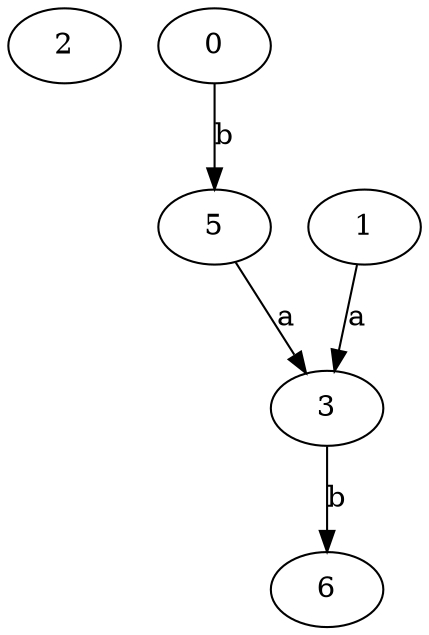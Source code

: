 strict digraph  {
2;
3;
5;
6;
0;
1;
3 -> 6  [label=b];
5 -> 3  [label=a];
0 -> 5  [label=b];
1 -> 3  [label=a];
}
